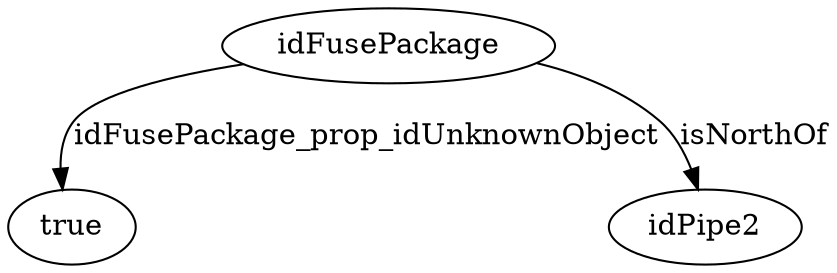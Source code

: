 strict digraph  {
idFusePackage [node_type=entity_node, root=root];
true;
idPipe2;
idFusePackage -> true  [edge_type=property, label=idFusePackage_prop_idUnknownObject];
idFusePackage -> idPipe2  [edge_type=relationship, label=isNorthOf];
}
